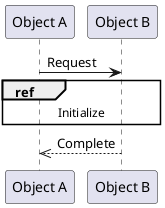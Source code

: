 @startuml

participant "Object A" as A
participant "Object B" as B

A -> B : Request

ref over A,B
  Initialize
end ref

A <<-- B : Complete

@enduml
